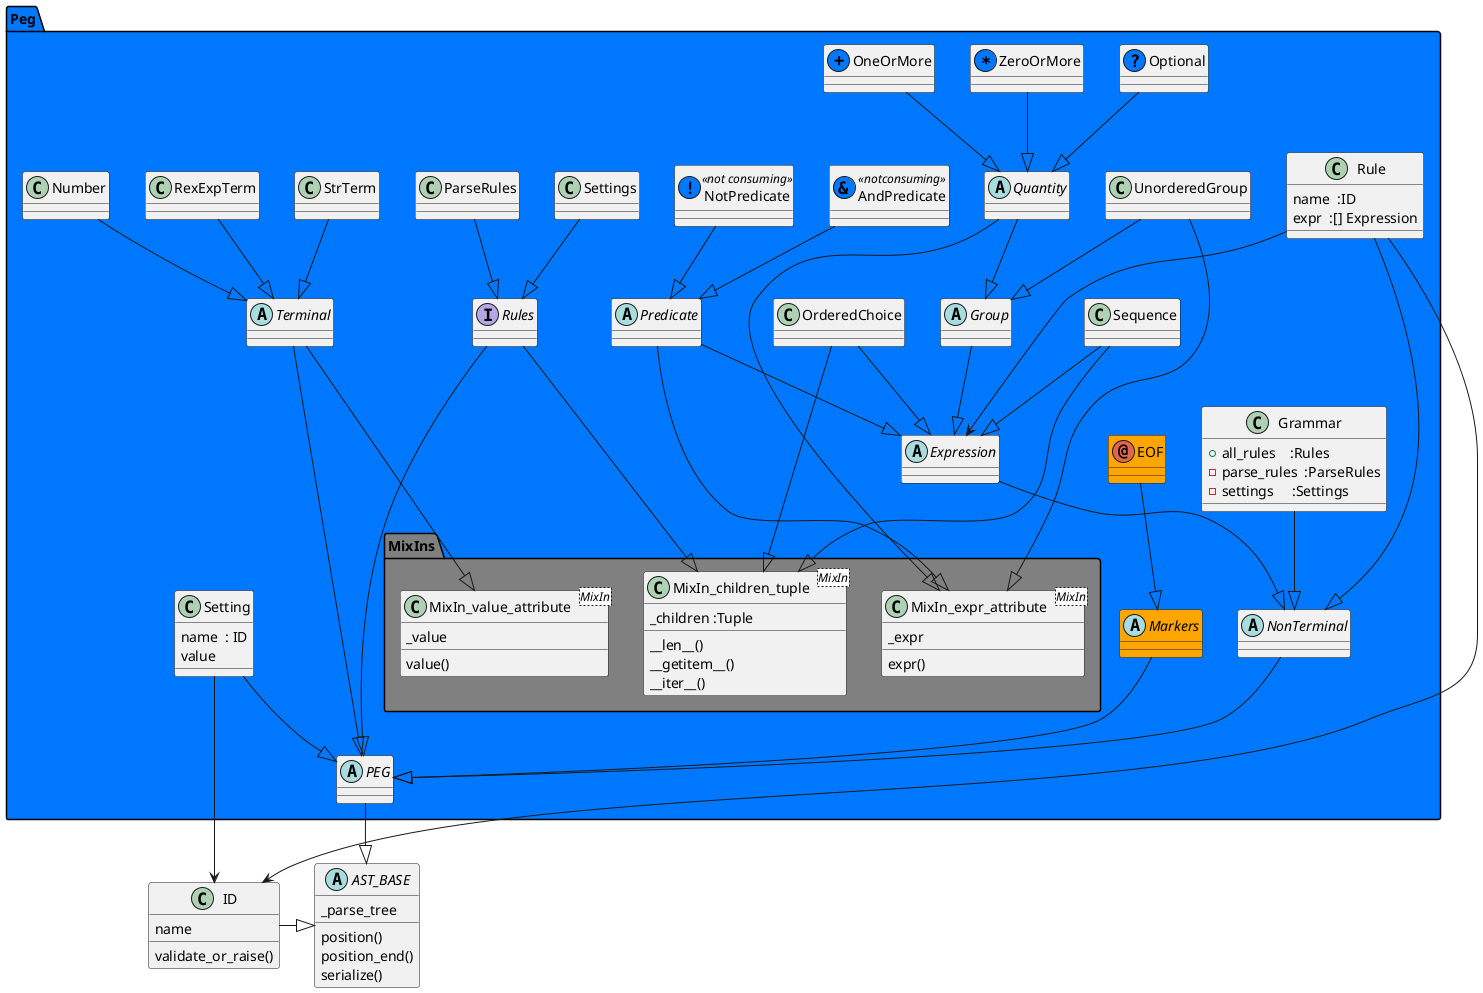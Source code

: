 @startuml

abstract AST_BASE {
  _parse_tree
  position()
  position_end()
  serialize()
}

class ID {
  name
  validate_or_raise()
}

ID  =|> AST_BASE

package Peg #0077ff {

abstract PEG
PEG ==|>   AST_BASE

package MixIns  #Gray {

  class MixIn_value_attribute<MixIn> {
  _value
  value()
  }

  class MixIn_expr_attribute<MixIn> {
  _expr
  expr()
  }

  class MixIn_children_tuple<MixIn> {
   _children :Tuple
  __len__()
  __getitem__()
  __iter__()
  }
}


abstract Terminal
Terminal   ==|> PEG
Terminal  ---|> MixIn_value_attribute
StrTerm    ==|> Terminal
RexExpTerm ==|> Terminal
Number     ==|> Terminal

abstract Markers #ORANGE
Markers    ==|> PEG
annotation EOF #ORANGE
EOF 	   ==|> Markers

abstract NonTerminal
NonTerminal ==|> PEG
abstract Expression
Expression  ==|> NonTerminal

class Setting  {
 name  : ID
 value
}
Setting ==|> PEG
Setting ---> ID

class Rule {
  name  :ID
  expr  :[] Expression
}
Rule ==|> NonTerminal
Rule ---> ID
Rule ---> Expression

interface Rules
Rules     ==|> PEG
Rules    ---|> MixIn_children_tuple

ParseRules ==|> Rules
Settings   ==|> Rules


class Grammar {
  +all_rules    :Rules
  -parse_rules  :ParseRules
  -settings     :Settings
}
Grammar ==|> NonTerminal


abstract Group
Group            ==|> Expression
UnorderedGroup   ==|> Group
UnorderedGroup  ---|> MixIn_expr_attribute
abstract Quantity
Quantity         ==|> Group
Quantity        ---|> MixIn_expr_attribute

Sequence         ==|> Expression
Sequence        ---|> MixIn_children_tuple

OrderedChoice    ==|> Expression
OrderedChoice   ---|> MixIn_children_tuple

'========================
class Optional   << (?, #0077ff) >>
Optional	 ==|> Quantity
class ZeroOrMore << (*, #0077ff) >>
ZeroOrMore	 ==|> Quantity
class OneOrMore  << (+, #0077ff) >>
OneOrMore	 ==|> Quantity

abstract Predicate
Predicate	 ==|> Expression
Predicate       ---|> MixIn_expr_attribute
class AndPredicate << (&, #0077ff) notconsuming >>
AndPredicate     ==|> Predicate
class NotPredicate << (! ,#0077ff) not consuming >>
NotPredicate     ==|> Predicate





}
@enduml















